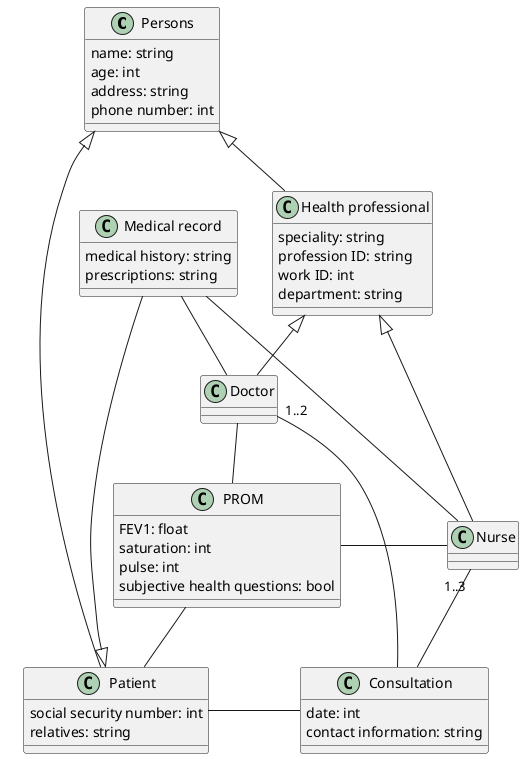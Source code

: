 @startuml
'https://plantuml.com/class-diagram

class "Persons" as persons
persons : name: string
persons : age: int
persons : address: string
persons : phone number: int

class "PROM" as prom
prom : FEV1: float
prom : saturation: int
prom : pulse: int
prom : subjective health questions: bool
class "Consultation" as consultation
consultation : date: int
consultation : contact information: string
class "Patient" as patient
patient : social security number: int
patient : relatives: string
class "Doctor" as doctor
class "Nurse" as nurse
class "Medical record" as mr
mr : medical history: string
mr : prescriptions: string
class "Health professional" as HP
HP : speciality: string
HP : profession ID: string
HP : work ID: int
HP : department: string


mr -|> patient
mr -- doctor
mr -- nurse
persons <|-- HP
'persons <-- NHP
persons <|-- patient
HP <|-- doctor
HP <|-- nurse
doctor "1..2" -- consultation
nurse "1..3" -- consultation
prom - nurse
prom -- patient
doctor -- prom
patient - consultation
@enduml